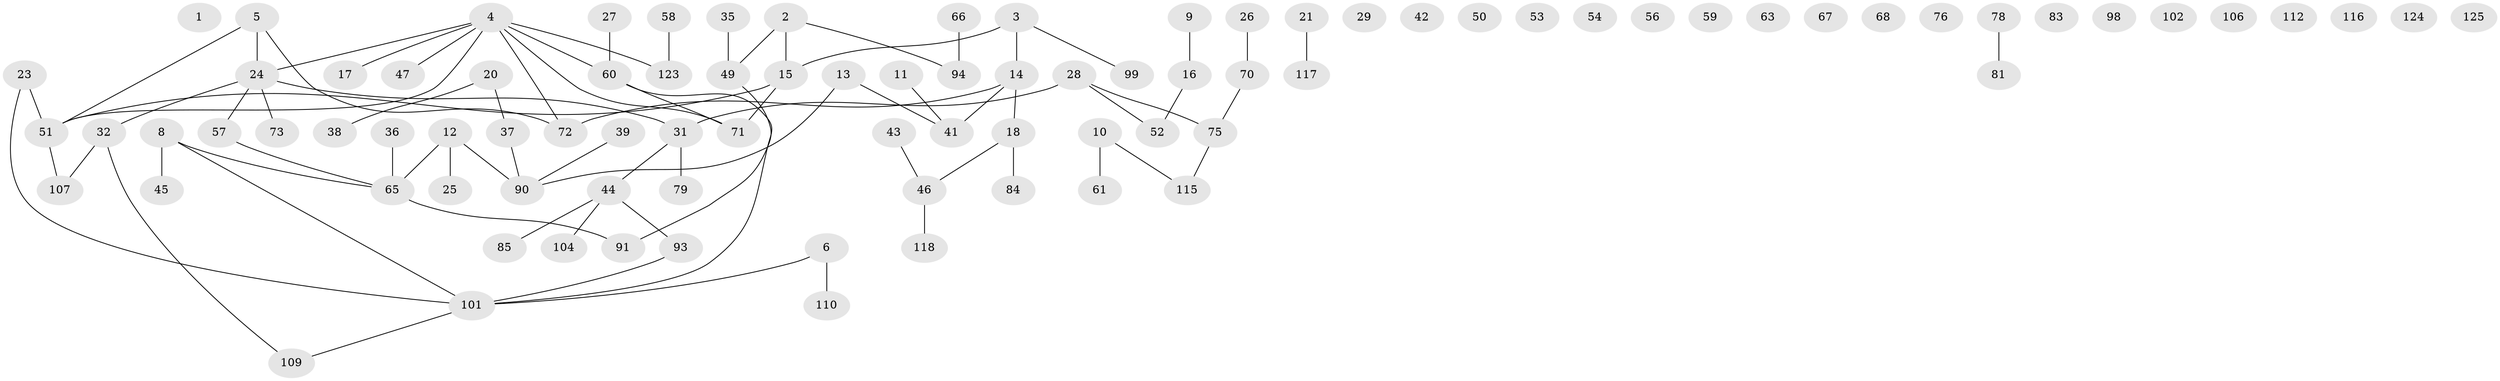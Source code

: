 // original degree distribution, {0: 0.14615384615384616, 3: 0.12307692307692308, 6: 0.023076923076923078, 1: 0.3153846153846154, 2: 0.2846153846153846, 4: 0.1, 5: 0.007692307692307693}
// Generated by graph-tools (version 1.1) at 2025/41/03/06/25 10:41:19]
// undirected, 90 vertices, 79 edges
graph export_dot {
graph [start="1"]
  node [color=gray90,style=filled];
  1;
  2 [super="+22"];
  3 [super="+113"];
  4 [super="+7"];
  5 [super="+40"];
  6 [super="+95"];
  8 [super="+130"];
  9 [super="+19"];
  10 [super="+80"];
  11 [super="+92"];
  12 [super="+33"];
  13;
  14 [super="+69"];
  15 [super="+34"];
  16 [super="+97"];
  17;
  18 [super="+30"];
  20 [super="+119"];
  21 [super="+74"];
  23 [super="+77"];
  24 [super="+87"];
  25;
  26 [super="+127"];
  27;
  28 [super="+55"];
  29;
  31;
  32 [super="+108"];
  35;
  36;
  37;
  38;
  39;
  41 [super="+111"];
  42 [super="+96"];
  43;
  44 [super="+48"];
  45;
  46 [super="+100"];
  47 [super="+82"];
  49 [super="+64"];
  50;
  51 [super="+122"];
  52 [super="+128"];
  53;
  54;
  56;
  57 [super="+62"];
  58 [super="+121"];
  59;
  60;
  61 [super="+86"];
  63;
  65 [super="+88"];
  66;
  67;
  68;
  70;
  71 [super="+129"];
  72 [super="+89"];
  73;
  75 [super="+103"];
  76;
  78 [super="+120"];
  79;
  81;
  83;
  84;
  85;
  90 [super="+126"];
  91;
  93;
  94 [super="+114"];
  98;
  99;
  101 [super="+105"];
  102;
  104;
  106;
  107;
  109;
  110;
  112;
  115;
  116;
  117;
  118;
  123;
  124;
  125;
  2 -- 15;
  2 -- 94;
  2 -- 49;
  3 -- 14;
  3 -- 15;
  3 -- 99;
  4 -- 17;
  4 -- 60;
  4 -- 71;
  4 -- 51;
  4 -- 123;
  4 -- 47;
  4 -- 72;
  4 -- 24;
  5 -- 24;
  5 -- 51;
  5 -- 72;
  6 -- 110;
  6 -- 101;
  8 -- 45;
  8 -- 101;
  8 -- 65;
  9 -- 16;
  10 -- 115;
  10 -- 61;
  11 -- 41;
  12 -- 65;
  12 -- 25;
  12 -- 90;
  13 -- 41;
  13 -- 90;
  14 -- 41;
  14 -- 72;
  14 -- 18;
  15 -- 51;
  15 -- 71;
  16 -- 52;
  18 -- 84;
  18 -- 46;
  20 -- 37;
  20 -- 38;
  21 -- 117;
  23 -- 51;
  23 -- 101;
  24 -- 31;
  24 -- 57;
  24 -- 73;
  24 -- 32;
  26 -- 70;
  27 -- 60;
  28 -- 31;
  28 -- 75;
  28 -- 52;
  31 -- 79;
  31 -- 44;
  32 -- 107;
  32 -- 109;
  35 -- 49;
  36 -- 65;
  37 -- 90;
  39 -- 90;
  43 -- 46;
  44 -- 85;
  44 -- 104;
  44 -- 93;
  46 -- 118;
  49 -- 91;
  51 -- 107;
  57 -- 65;
  58 -- 123;
  60 -- 71;
  60 -- 101;
  65 -- 91;
  66 -- 94;
  70 -- 75;
  75 -- 115;
  78 -- 81;
  93 -- 101;
  101 -- 109;
}
